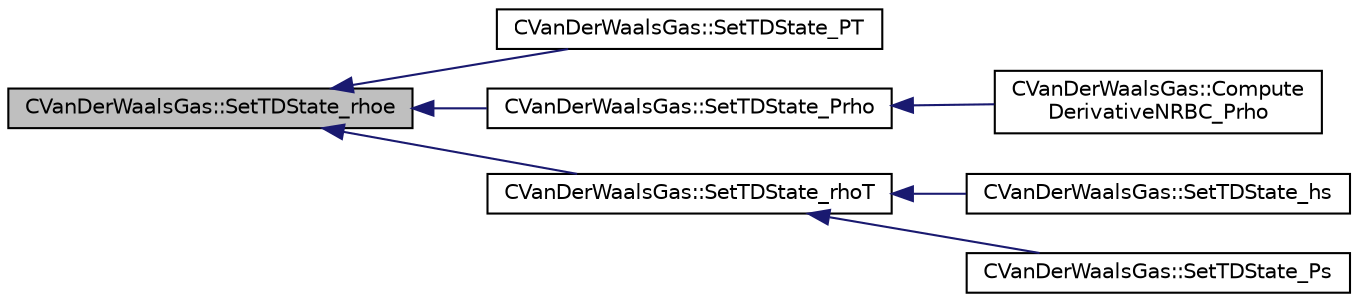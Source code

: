 digraph "CVanDerWaalsGas::SetTDState_rhoe"
{
  edge [fontname="Helvetica",fontsize="10",labelfontname="Helvetica",labelfontsize="10"];
  node [fontname="Helvetica",fontsize="10",shape=record];
  rankdir="LR";
  Node32 [label="CVanDerWaalsGas::SetTDState_rhoe",height=0.2,width=0.4,color="black", fillcolor="grey75", style="filled", fontcolor="black"];
  Node32 -> Node33 [dir="back",color="midnightblue",fontsize="10",style="solid",fontname="Helvetica"];
  Node33 [label="CVanDerWaalsGas::SetTDState_PT",height=0.2,width=0.4,color="black", fillcolor="white", style="filled",URL="$class_c_van_der_waals_gas.html#a7278d707442dc3572992df65fa6e74c4",tooltip="Set the Dimensionless State using Pressure and Temperature. "];
  Node32 -> Node34 [dir="back",color="midnightblue",fontsize="10",style="solid",fontname="Helvetica"];
  Node34 [label="CVanDerWaalsGas::SetTDState_Prho",height=0.2,width=0.4,color="black", fillcolor="white", style="filled",URL="$class_c_van_der_waals_gas.html#ae78a5a323ab6c4fc5a4cf1a5acd295a9",tooltip="Set the Dimensionless State using Pressure and Density. "];
  Node34 -> Node35 [dir="back",color="midnightblue",fontsize="10",style="solid",fontname="Helvetica"];
  Node35 [label="CVanDerWaalsGas::Compute\lDerivativeNRBC_Prho",height=0.2,width=0.4,color="black", fillcolor="white", style="filled",URL="$class_c_van_der_waals_gas.html#abb1c64a6a50c87555fd7d532b5e5a674",tooltip="compute some derivatives of enthalpy and entropy needed for subsonic inflow BC "];
  Node32 -> Node36 [dir="back",color="midnightblue",fontsize="10",style="solid",fontname="Helvetica"];
  Node36 [label="CVanDerWaalsGas::SetTDState_rhoT",height=0.2,width=0.4,color="black", fillcolor="white", style="filled",URL="$class_c_van_der_waals_gas.html#ad70e1c4db57c02dbcebc057b5e467611",tooltip="Set the Dimensionless state using Density and Temperature. "];
  Node36 -> Node37 [dir="back",color="midnightblue",fontsize="10",style="solid",fontname="Helvetica"];
  Node37 [label="CVanDerWaalsGas::SetTDState_hs",height=0.2,width=0.4,color="black", fillcolor="white", style="filled",URL="$class_c_van_der_waals_gas.html#ac77c1f24147725d333efb2cdeef78133",tooltip="Set the Dimensionless state using Enthalpy and Entropy. "];
  Node36 -> Node38 [dir="back",color="midnightblue",fontsize="10",style="solid",fontname="Helvetica"];
  Node38 [label="CVanDerWaalsGas::SetTDState_Ps",height=0.2,width=0.4,color="black", fillcolor="white", style="filled",URL="$class_c_van_der_waals_gas.html#adf1f329c457233bfa96ad86aba06f9e6",tooltip="Set the Dimensionless State using Pressure and Entropy. "];
}
